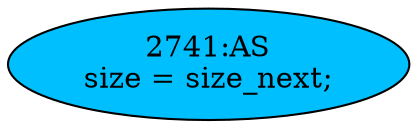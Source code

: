 strict digraph "" {
	node [label="\N"];
	"2741:AS"	 [ast="<pyverilog.vparser.ast.Assign object at 0x7f13b5542810>",
		def_var="['size']",
		fillcolor=deepskyblue,
		label="2741:AS
size = size_next;",
		statements="[]",
		style=filled,
		typ=Assign,
		use_var="['size_next']"];
}
